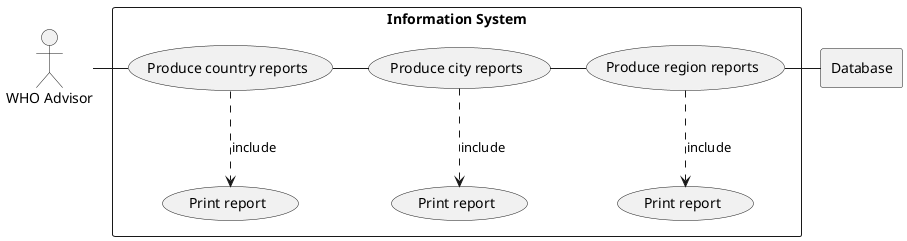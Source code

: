 @startuml
actor WHO as "WHO Advisor"

rectangle Database

rectangle "Information System"{
    usecase UC1 as "Produce country reports"
    usecase UC2 as "Produce city reports"
    usecase UC3 as "Produce region reports"

    usecase UCa as "Print report"
    usecase UCb as "Print report"
    usecase UCc as "Print report"

    WHO - UC1
    UC1 - UC2
    UC2 - UC3
    UC3 - Database

    UC1 ..> UCa : include
    UC2 ..> UCb : include
    UC3 ..> UCc : include

}
@enduml
